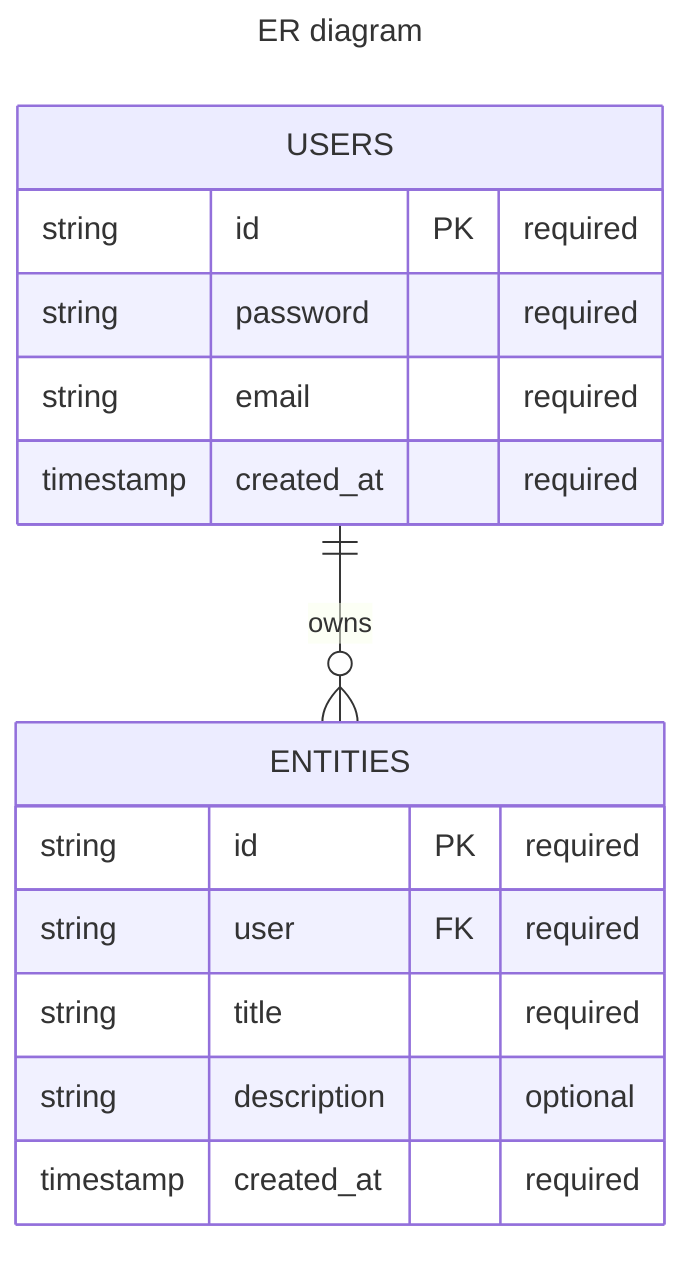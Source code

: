 ---
title: ER diagram
---
erDiagram
    ENTITIES {
        string id PK "required"
        string user FK "required"
        string title "required"
        string description "optional"
        timestamp created_at "required"
    }
    USERS ||--o{ ENTITIES : owns
    USERS {
        string id PK "required"
        string password "required"
        string email "required"
        timestamp created_at "required"
    }